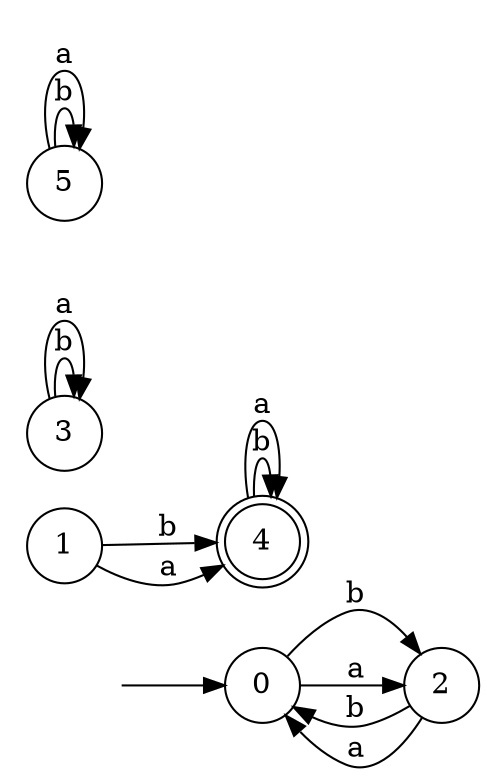 digraph {
  rankdir=LR;
  0 [label="0", shape = circle];
  0 -> 2 [label="b"];
  0 -> 2 [label="a"];
  1 [label="1", shape = circle];
  1 -> 4 [label="b"];
  1 -> 4 [label="a"];
  2 [label="2", shape = circle];
  2 -> 0 [label="b"];
  2 -> 0 [label="a"];
  3 [label="3", shape = circle];
  3 -> 3 [label="b"];
  3 -> 3 [label="a"];
  4 [label="4", shape = doublecircle];
  4 -> 4 [label="b"];
  4 -> 4 [label="a"];
  5 [label="5", shape = circle];
  5 -> 5 [label="b"];
  5 -> 5 [label="a"];
  6 [label="", shape = plaintext];
  6 -> 0 [label=""];
}
